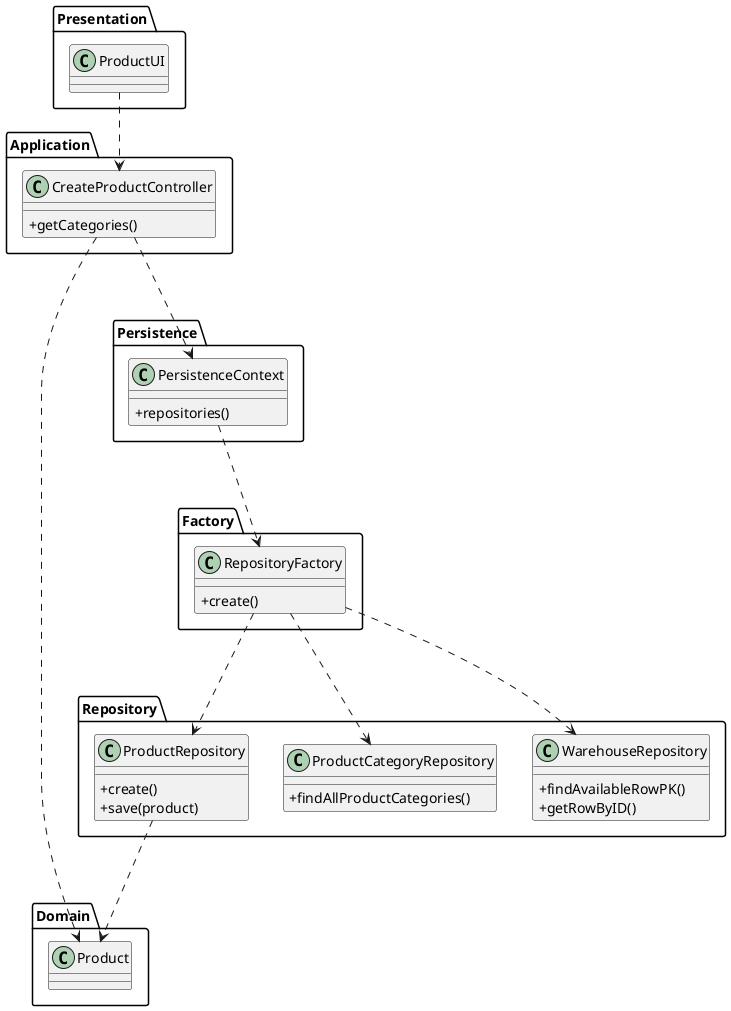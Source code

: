 @startuml
skinparam classAttributeIconSize 0

package "Presentation"{
class ProductUI
}

package "Application"{
class CreateProductController{
+getCategories()
}
}

package "Domain"{
class Product
}

package "Persistence"{
class PersistenceContext{
+repositories()
}
}

package "Factory"{
class RepositoryFactory{
+create()
}
}

package "Repository"{
class ProductRepository{
+create()
+save(product)
}
class ProductCategoryRepository{
+findAllProductCategories()
}
class WarehouseRepository{
+findAvailableRowPK()
+getRowByID()
}
}
ProductUI .-> CreateProductController
CreateProductController .--> Product
CreateProductController .--> PersistenceContext
PersistenceContext .--> RepositoryFactory
RepositoryFactory .--> ProductRepository
RepositoryFactory .--> WarehouseRepository
RepositoryFactory .--> ProductCategoryRepository
ProductRepository .--> Product


@enduml